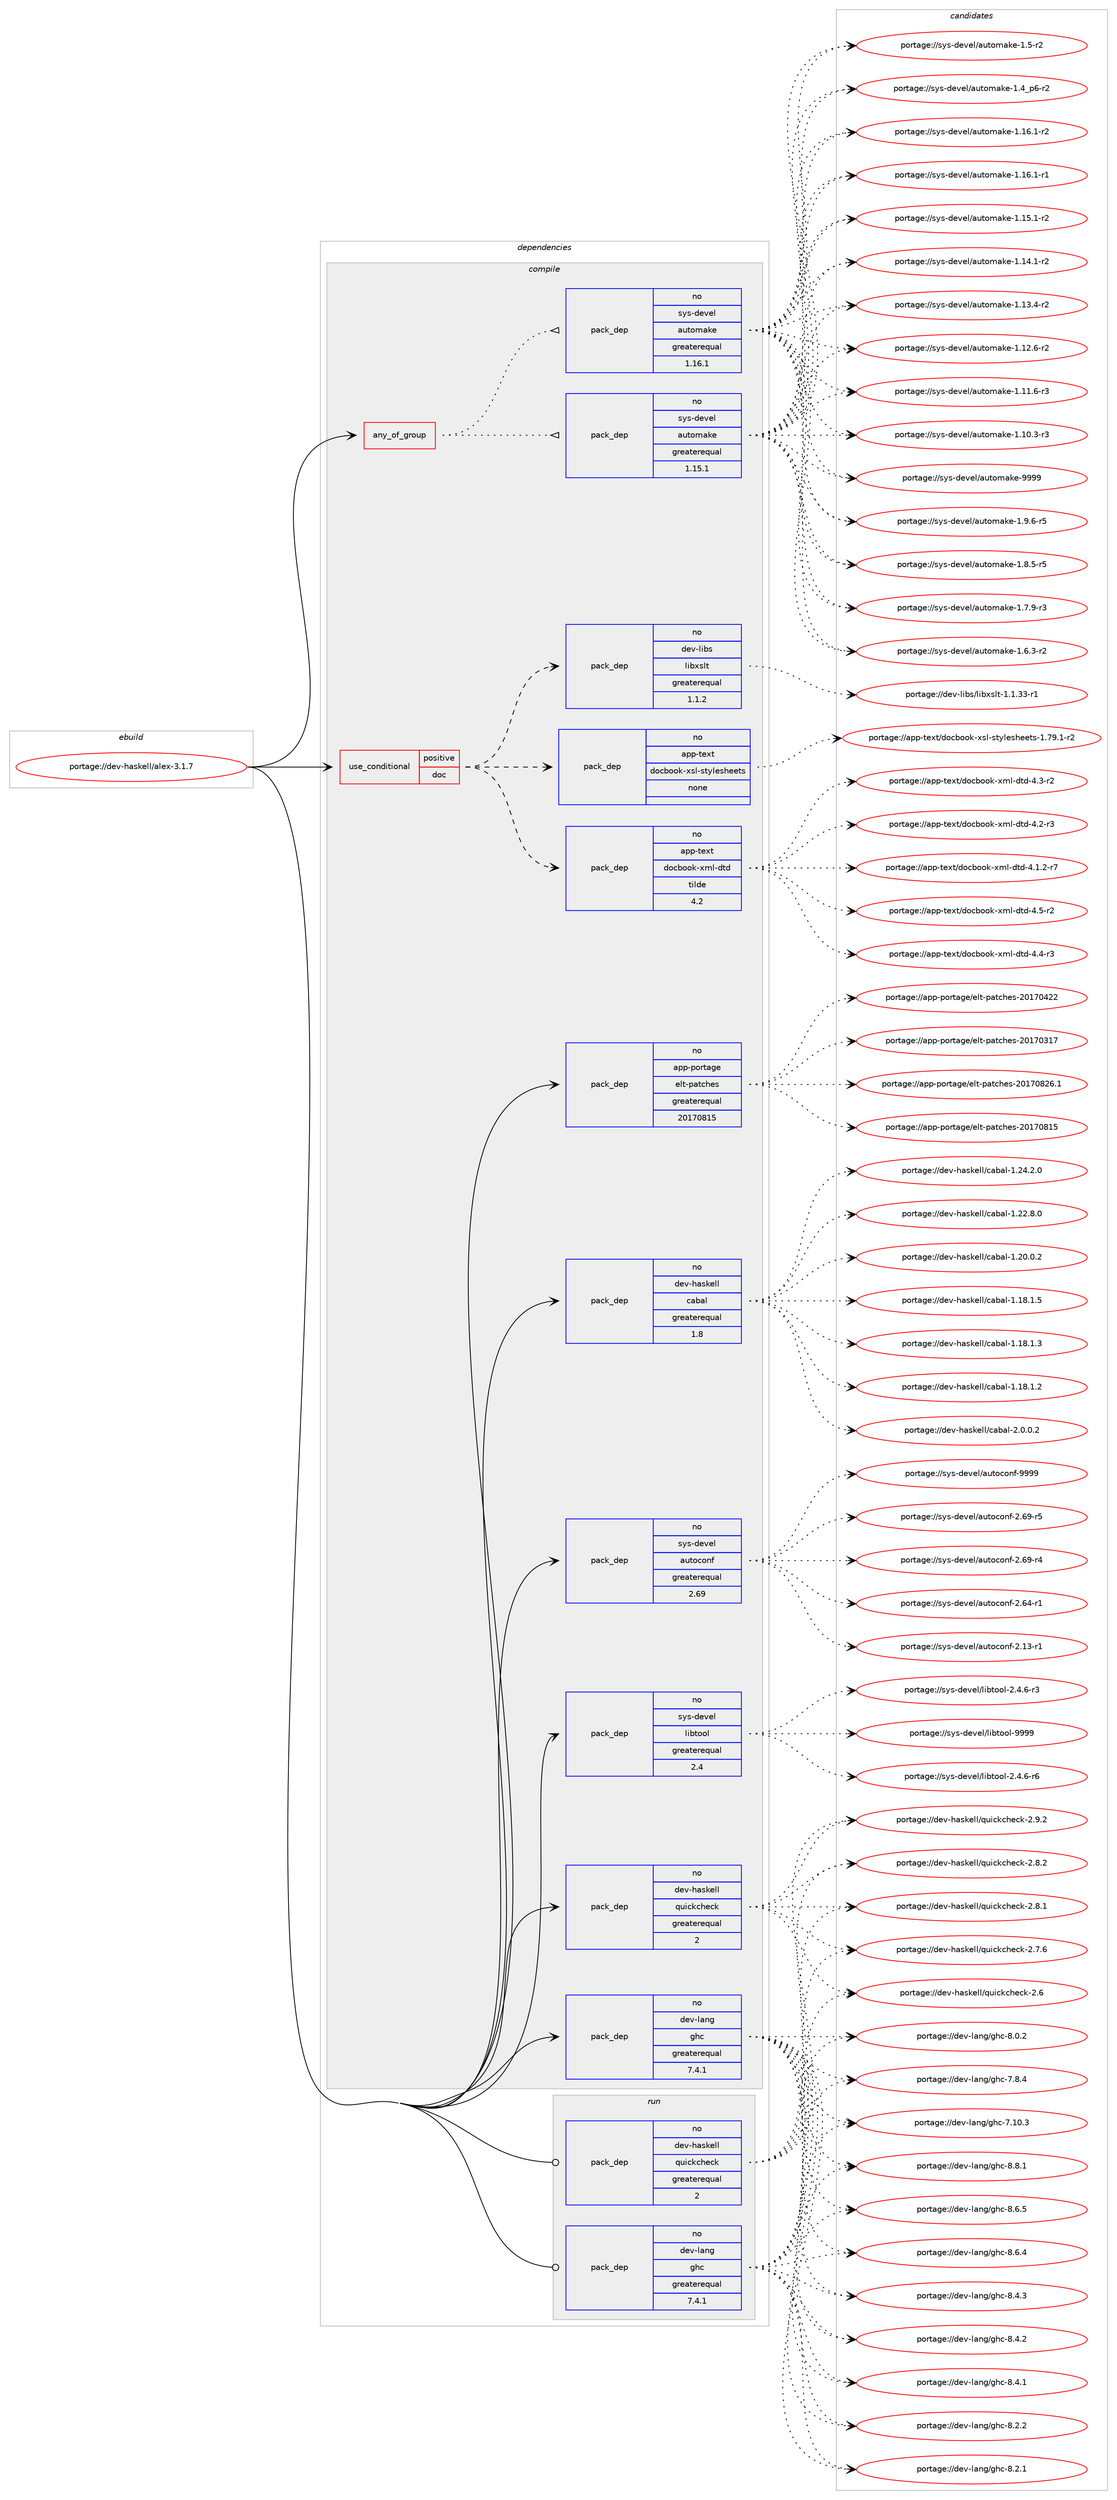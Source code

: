 digraph prolog {

# *************
# Graph options
# *************

newrank=true;
concentrate=true;
compound=true;
graph [rankdir=LR,fontname=Helvetica,fontsize=10,ranksep=1.5];#, ranksep=2.5, nodesep=0.2];
edge  [arrowhead=vee];
node  [fontname=Helvetica,fontsize=10];

# **********
# The ebuild
# **********

subgraph cluster_leftcol {
color=gray;
label=<<i>ebuild</i>>;
id [label="portage://dev-haskell/alex-3.1.7", color=red, width=4, href="../dev-haskell/alex-3.1.7.svg"];
}

# ****************
# The dependencies
# ****************

subgraph cluster_midcol {
color=gray;
label=<<i>dependencies</i>>;
subgraph cluster_compile {
fillcolor="#eeeeee";
style=filled;
label=<<i>compile</i>>;
subgraph any6881 {
dependency572803 [label=<<TABLE BORDER="0" CELLBORDER="1" CELLSPACING="0" CELLPADDING="4"><TR><TD CELLPADDING="10">any_of_group</TD></TR></TABLE>>, shape=none, color=red];subgraph pack430496 {
dependency572804 [label=<<TABLE BORDER="0" CELLBORDER="1" CELLSPACING="0" CELLPADDING="4" WIDTH="220"><TR><TD ROWSPAN="6" CELLPADDING="30">pack_dep</TD></TR><TR><TD WIDTH="110">no</TD></TR><TR><TD>sys-devel</TD></TR><TR><TD>automake</TD></TR><TR><TD>greaterequal</TD></TR><TR><TD>1.16.1</TD></TR></TABLE>>, shape=none, color=blue];
}
dependency572803:e -> dependency572804:w [weight=20,style="dotted",arrowhead="oinv"];
subgraph pack430497 {
dependency572805 [label=<<TABLE BORDER="0" CELLBORDER="1" CELLSPACING="0" CELLPADDING="4" WIDTH="220"><TR><TD ROWSPAN="6" CELLPADDING="30">pack_dep</TD></TR><TR><TD WIDTH="110">no</TD></TR><TR><TD>sys-devel</TD></TR><TR><TD>automake</TD></TR><TR><TD>greaterequal</TD></TR><TR><TD>1.15.1</TD></TR></TABLE>>, shape=none, color=blue];
}
dependency572803:e -> dependency572805:w [weight=20,style="dotted",arrowhead="oinv"];
}
id:e -> dependency572803:w [weight=20,style="solid",arrowhead="vee"];
subgraph cond135189 {
dependency572806 [label=<<TABLE BORDER="0" CELLBORDER="1" CELLSPACING="0" CELLPADDING="4"><TR><TD ROWSPAN="3" CELLPADDING="10">use_conditional</TD></TR><TR><TD>positive</TD></TR><TR><TD>doc</TD></TR></TABLE>>, shape=none, color=red];
subgraph pack430498 {
dependency572807 [label=<<TABLE BORDER="0" CELLBORDER="1" CELLSPACING="0" CELLPADDING="4" WIDTH="220"><TR><TD ROWSPAN="6" CELLPADDING="30">pack_dep</TD></TR><TR><TD WIDTH="110">no</TD></TR><TR><TD>app-text</TD></TR><TR><TD>docbook-xml-dtd</TD></TR><TR><TD>tilde</TD></TR><TR><TD>4.2</TD></TR></TABLE>>, shape=none, color=blue];
}
dependency572806:e -> dependency572807:w [weight=20,style="dashed",arrowhead="vee"];
subgraph pack430499 {
dependency572808 [label=<<TABLE BORDER="0" CELLBORDER="1" CELLSPACING="0" CELLPADDING="4" WIDTH="220"><TR><TD ROWSPAN="6" CELLPADDING="30">pack_dep</TD></TR><TR><TD WIDTH="110">no</TD></TR><TR><TD>app-text</TD></TR><TR><TD>docbook-xsl-stylesheets</TD></TR><TR><TD>none</TD></TR><TR><TD></TD></TR></TABLE>>, shape=none, color=blue];
}
dependency572806:e -> dependency572808:w [weight=20,style="dashed",arrowhead="vee"];
subgraph pack430500 {
dependency572809 [label=<<TABLE BORDER="0" CELLBORDER="1" CELLSPACING="0" CELLPADDING="4" WIDTH="220"><TR><TD ROWSPAN="6" CELLPADDING="30">pack_dep</TD></TR><TR><TD WIDTH="110">no</TD></TR><TR><TD>dev-libs</TD></TR><TR><TD>libxslt</TD></TR><TR><TD>greaterequal</TD></TR><TR><TD>1.1.2</TD></TR></TABLE>>, shape=none, color=blue];
}
dependency572806:e -> dependency572809:w [weight=20,style="dashed",arrowhead="vee"];
}
id:e -> dependency572806:w [weight=20,style="solid",arrowhead="vee"];
subgraph pack430501 {
dependency572810 [label=<<TABLE BORDER="0" CELLBORDER="1" CELLSPACING="0" CELLPADDING="4" WIDTH="220"><TR><TD ROWSPAN="6" CELLPADDING="30">pack_dep</TD></TR><TR><TD WIDTH="110">no</TD></TR><TR><TD>app-portage</TD></TR><TR><TD>elt-patches</TD></TR><TR><TD>greaterequal</TD></TR><TR><TD>20170815</TD></TR></TABLE>>, shape=none, color=blue];
}
id:e -> dependency572810:w [weight=20,style="solid",arrowhead="vee"];
subgraph pack430502 {
dependency572811 [label=<<TABLE BORDER="0" CELLBORDER="1" CELLSPACING="0" CELLPADDING="4" WIDTH="220"><TR><TD ROWSPAN="6" CELLPADDING="30">pack_dep</TD></TR><TR><TD WIDTH="110">no</TD></TR><TR><TD>dev-haskell</TD></TR><TR><TD>cabal</TD></TR><TR><TD>greaterequal</TD></TR><TR><TD>1.8</TD></TR></TABLE>>, shape=none, color=blue];
}
id:e -> dependency572811:w [weight=20,style="solid",arrowhead="vee"];
subgraph pack430503 {
dependency572812 [label=<<TABLE BORDER="0" CELLBORDER="1" CELLSPACING="0" CELLPADDING="4" WIDTH="220"><TR><TD ROWSPAN="6" CELLPADDING="30">pack_dep</TD></TR><TR><TD WIDTH="110">no</TD></TR><TR><TD>dev-haskell</TD></TR><TR><TD>quickcheck</TD></TR><TR><TD>greaterequal</TD></TR><TR><TD>2</TD></TR></TABLE>>, shape=none, color=blue];
}
id:e -> dependency572812:w [weight=20,style="solid",arrowhead="vee"];
subgraph pack430504 {
dependency572813 [label=<<TABLE BORDER="0" CELLBORDER="1" CELLSPACING="0" CELLPADDING="4" WIDTH="220"><TR><TD ROWSPAN="6" CELLPADDING="30">pack_dep</TD></TR><TR><TD WIDTH="110">no</TD></TR><TR><TD>dev-lang</TD></TR><TR><TD>ghc</TD></TR><TR><TD>greaterequal</TD></TR><TR><TD>7.4.1</TD></TR></TABLE>>, shape=none, color=blue];
}
id:e -> dependency572813:w [weight=20,style="solid",arrowhead="vee"];
subgraph pack430505 {
dependency572814 [label=<<TABLE BORDER="0" CELLBORDER="1" CELLSPACING="0" CELLPADDING="4" WIDTH="220"><TR><TD ROWSPAN="6" CELLPADDING="30">pack_dep</TD></TR><TR><TD WIDTH="110">no</TD></TR><TR><TD>sys-devel</TD></TR><TR><TD>autoconf</TD></TR><TR><TD>greaterequal</TD></TR><TR><TD>2.69</TD></TR></TABLE>>, shape=none, color=blue];
}
id:e -> dependency572814:w [weight=20,style="solid",arrowhead="vee"];
subgraph pack430506 {
dependency572815 [label=<<TABLE BORDER="0" CELLBORDER="1" CELLSPACING="0" CELLPADDING="4" WIDTH="220"><TR><TD ROWSPAN="6" CELLPADDING="30">pack_dep</TD></TR><TR><TD WIDTH="110">no</TD></TR><TR><TD>sys-devel</TD></TR><TR><TD>libtool</TD></TR><TR><TD>greaterequal</TD></TR><TR><TD>2.4</TD></TR></TABLE>>, shape=none, color=blue];
}
id:e -> dependency572815:w [weight=20,style="solid",arrowhead="vee"];
}
subgraph cluster_compileandrun {
fillcolor="#eeeeee";
style=filled;
label=<<i>compile and run</i>>;
}
subgraph cluster_run {
fillcolor="#eeeeee";
style=filled;
label=<<i>run</i>>;
subgraph pack430507 {
dependency572816 [label=<<TABLE BORDER="0" CELLBORDER="1" CELLSPACING="0" CELLPADDING="4" WIDTH="220"><TR><TD ROWSPAN="6" CELLPADDING="30">pack_dep</TD></TR><TR><TD WIDTH="110">no</TD></TR><TR><TD>dev-haskell</TD></TR><TR><TD>quickcheck</TD></TR><TR><TD>greaterequal</TD></TR><TR><TD>2</TD></TR></TABLE>>, shape=none, color=blue];
}
id:e -> dependency572816:w [weight=20,style="solid",arrowhead="odot"];
subgraph pack430508 {
dependency572817 [label=<<TABLE BORDER="0" CELLBORDER="1" CELLSPACING="0" CELLPADDING="4" WIDTH="220"><TR><TD ROWSPAN="6" CELLPADDING="30">pack_dep</TD></TR><TR><TD WIDTH="110">no</TD></TR><TR><TD>dev-lang</TD></TR><TR><TD>ghc</TD></TR><TR><TD>greaterequal</TD></TR><TR><TD>7.4.1</TD></TR></TABLE>>, shape=none, color=blue];
}
id:e -> dependency572817:w [weight=20,style="solid",arrowhead="odot"];
}
}

# **************
# The candidates
# **************

subgraph cluster_choices {
rank=same;
color=gray;
label=<<i>candidates</i>>;

subgraph choice430496 {
color=black;
nodesep=1;
choice115121115451001011181011084797117116111109971071014557575757 [label="portage://sys-devel/automake-9999", color=red, width=4,href="../sys-devel/automake-9999.svg"];
choice115121115451001011181011084797117116111109971071014549465746544511453 [label="portage://sys-devel/automake-1.9.6-r5", color=red, width=4,href="../sys-devel/automake-1.9.6-r5.svg"];
choice115121115451001011181011084797117116111109971071014549465646534511453 [label="portage://sys-devel/automake-1.8.5-r5", color=red, width=4,href="../sys-devel/automake-1.8.5-r5.svg"];
choice115121115451001011181011084797117116111109971071014549465546574511451 [label="portage://sys-devel/automake-1.7.9-r3", color=red, width=4,href="../sys-devel/automake-1.7.9-r3.svg"];
choice115121115451001011181011084797117116111109971071014549465446514511450 [label="portage://sys-devel/automake-1.6.3-r2", color=red, width=4,href="../sys-devel/automake-1.6.3-r2.svg"];
choice11512111545100101118101108479711711611110997107101454946534511450 [label="portage://sys-devel/automake-1.5-r2", color=red, width=4,href="../sys-devel/automake-1.5-r2.svg"];
choice115121115451001011181011084797117116111109971071014549465295112544511450 [label="portage://sys-devel/automake-1.4_p6-r2", color=red, width=4,href="../sys-devel/automake-1.4_p6-r2.svg"];
choice11512111545100101118101108479711711611110997107101454946495446494511450 [label="portage://sys-devel/automake-1.16.1-r2", color=red, width=4,href="../sys-devel/automake-1.16.1-r2.svg"];
choice11512111545100101118101108479711711611110997107101454946495446494511449 [label="portage://sys-devel/automake-1.16.1-r1", color=red, width=4,href="../sys-devel/automake-1.16.1-r1.svg"];
choice11512111545100101118101108479711711611110997107101454946495346494511450 [label="portage://sys-devel/automake-1.15.1-r2", color=red, width=4,href="../sys-devel/automake-1.15.1-r2.svg"];
choice11512111545100101118101108479711711611110997107101454946495246494511450 [label="portage://sys-devel/automake-1.14.1-r2", color=red, width=4,href="../sys-devel/automake-1.14.1-r2.svg"];
choice11512111545100101118101108479711711611110997107101454946495146524511450 [label="portage://sys-devel/automake-1.13.4-r2", color=red, width=4,href="../sys-devel/automake-1.13.4-r2.svg"];
choice11512111545100101118101108479711711611110997107101454946495046544511450 [label="portage://sys-devel/automake-1.12.6-r2", color=red, width=4,href="../sys-devel/automake-1.12.6-r2.svg"];
choice11512111545100101118101108479711711611110997107101454946494946544511451 [label="portage://sys-devel/automake-1.11.6-r3", color=red, width=4,href="../sys-devel/automake-1.11.6-r3.svg"];
choice11512111545100101118101108479711711611110997107101454946494846514511451 [label="portage://sys-devel/automake-1.10.3-r3", color=red, width=4,href="../sys-devel/automake-1.10.3-r3.svg"];
dependency572804:e -> choice115121115451001011181011084797117116111109971071014557575757:w [style=dotted,weight="100"];
dependency572804:e -> choice115121115451001011181011084797117116111109971071014549465746544511453:w [style=dotted,weight="100"];
dependency572804:e -> choice115121115451001011181011084797117116111109971071014549465646534511453:w [style=dotted,weight="100"];
dependency572804:e -> choice115121115451001011181011084797117116111109971071014549465546574511451:w [style=dotted,weight="100"];
dependency572804:e -> choice115121115451001011181011084797117116111109971071014549465446514511450:w [style=dotted,weight="100"];
dependency572804:e -> choice11512111545100101118101108479711711611110997107101454946534511450:w [style=dotted,weight="100"];
dependency572804:e -> choice115121115451001011181011084797117116111109971071014549465295112544511450:w [style=dotted,weight="100"];
dependency572804:e -> choice11512111545100101118101108479711711611110997107101454946495446494511450:w [style=dotted,weight="100"];
dependency572804:e -> choice11512111545100101118101108479711711611110997107101454946495446494511449:w [style=dotted,weight="100"];
dependency572804:e -> choice11512111545100101118101108479711711611110997107101454946495346494511450:w [style=dotted,weight="100"];
dependency572804:e -> choice11512111545100101118101108479711711611110997107101454946495246494511450:w [style=dotted,weight="100"];
dependency572804:e -> choice11512111545100101118101108479711711611110997107101454946495146524511450:w [style=dotted,weight="100"];
dependency572804:e -> choice11512111545100101118101108479711711611110997107101454946495046544511450:w [style=dotted,weight="100"];
dependency572804:e -> choice11512111545100101118101108479711711611110997107101454946494946544511451:w [style=dotted,weight="100"];
dependency572804:e -> choice11512111545100101118101108479711711611110997107101454946494846514511451:w [style=dotted,weight="100"];
}
subgraph choice430497 {
color=black;
nodesep=1;
choice115121115451001011181011084797117116111109971071014557575757 [label="portage://sys-devel/automake-9999", color=red, width=4,href="../sys-devel/automake-9999.svg"];
choice115121115451001011181011084797117116111109971071014549465746544511453 [label="portage://sys-devel/automake-1.9.6-r5", color=red, width=4,href="../sys-devel/automake-1.9.6-r5.svg"];
choice115121115451001011181011084797117116111109971071014549465646534511453 [label="portage://sys-devel/automake-1.8.5-r5", color=red, width=4,href="../sys-devel/automake-1.8.5-r5.svg"];
choice115121115451001011181011084797117116111109971071014549465546574511451 [label="portage://sys-devel/automake-1.7.9-r3", color=red, width=4,href="../sys-devel/automake-1.7.9-r3.svg"];
choice115121115451001011181011084797117116111109971071014549465446514511450 [label="portage://sys-devel/automake-1.6.3-r2", color=red, width=4,href="../sys-devel/automake-1.6.3-r2.svg"];
choice11512111545100101118101108479711711611110997107101454946534511450 [label="portage://sys-devel/automake-1.5-r2", color=red, width=4,href="../sys-devel/automake-1.5-r2.svg"];
choice115121115451001011181011084797117116111109971071014549465295112544511450 [label="portage://sys-devel/automake-1.4_p6-r2", color=red, width=4,href="../sys-devel/automake-1.4_p6-r2.svg"];
choice11512111545100101118101108479711711611110997107101454946495446494511450 [label="portage://sys-devel/automake-1.16.1-r2", color=red, width=4,href="../sys-devel/automake-1.16.1-r2.svg"];
choice11512111545100101118101108479711711611110997107101454946495446494511449 [label="portage://sys-devel/automake-1.16.1-r1", color=red, width=4,href="../sys-devel/automake-1.16.1-r1.svg"];
choice11512111545100101118101108479711711611110997107101454946495346494511450 [label="portage://sys-devel/automake-1.15.1-r2", color=red, width=4,href="../sys-devel/automake-1.15.1-r2.svg"];
choice11512111545100101118101108479711711611110997107101454946495246494511450 [label="portage://sys-devel/automake-1.14.1-r2", color=red, width=4,href="../sys-devel/automake-1.14.1-r2.svg"];
choice11512111545100101118101108479711711611110997107101454946495146524511450 [label="portage://sys-devel/automake-1.13.4-r2", color=red, width=4,href="../sys-devel/automake-1.13.4-r2.svg"];
choice11512111545100101118101108479711711611110997107101454946495046544511450 [label="portage://sys-devel/automake-1.12.6-r2", color=red, width=4,href="../sys-devel/automake-1.12.6-r2.svg"];
choice11512111545100101118101108479711711611110997107101454946494946544511451 [label="portage://sys-devel/automake-1.11.6-r3", color=red, width=4,href="../sys-devel/automake-1.11.6-r3.svg"];
choice11512111545100101118101108479711711611110997107101454946494846514511451 [label="portage://sys-devel/automake-1.10.3-r3", color=red, width=4,href="../sys-devel/automake-1.10.3-r3.svg"];
dependency572805:e -> choice115121115451001011181011084797117116111109971071014557575757:w [style=dotted,weight="100"];
dependency572805:e -> choice115121115451001011181011084797117116111109971071014549465746544511453:w [style=dotted,weight="100"];
dependency572805:e -> choice115121115451001011181011084797117116111109971071014549465646534511453:w [style=dotted,weight="100"];
dependency572805:e -> choice115121115451001011181011084797117116111109971071014549465546574511451:w [style=dotted,weight="100"];
dependency572805:e -> choice115121115451001011181011084797117116111109971071014549465446514511450:w [style=dotted,weight="100"];
dependency572805:e -> choice11512111545100101118101108479711711611110997107101454946534511450:w [style=dotted,weight="100"];
dependency572805:e -> choice115121115451001011181011084797117116111109971071014549465295112544511450:w [style=dotted,weight="100"];
dependency572805:e -> choice11512111545100101118101108479711711611110997107101454946495446494511450:w [style=dotted,weight="100"];
dependency572805:e -> choice11512111545100101118101108479711711611110997107101454946495446494511449:w [style=dotted,weight="100"];
dependency572805:e -> choice11512111545100101118101108479711711611110997107101454946495346494511450:w [style=dotted,weight="100"];
dependency572805:e -> choice11512111545100101118101108479711711611110997107101454946495246494511450:w [style=dotted,weight="100"];
dependency572805:e -> choice11512111545100101118101108479711711611110997107101454946495146524511450:w [style=dotted,weight="100"];
dependency572805:e -> choice11512111545100101118101108479711711611110997107101454946495046544511450:w [style=dotted,weight="100"];
dependency572805:e -> choice11512111545100101118101108479711711611110997107101454946494946544511451:w [style=dotted,weight="100"];
dependency572805:e -> choice11512111545100101118101108479711711611110997107101454946494846514511451:w [style=dotted,weight="100"];
}
subgraph choice430498 {
color=black;
nodesep=1;
choice97112112451161011201164710011199981111111074512010910845100116100455246534511450 [label="portage://app-text/docbook-xml-dtd-4.5-r2", color=red, width=4,href="../app-text/docbook-xml-dtd-4.5-r2.svg"];
choice97112112451161011201164710011199981111111074512010910845100116100455246524511451 [label="portage://app-text/docbook-xml-dtd-4.4-r3", color=red, width=4,href="../app-text/docbook-xml-dtd-4.4-r3.svg"];
choice97112112451161011201164710011199981111111074512010910845100116100455246514511450 [label="portage://app-text/docbook-xml-dtd-4.3-r2", color=red, width=4,href="../app-text/docbook-xml-dtd-4.3-r2.svg"];
choice97112112451161011201164710011199981111111074512010910845100116100455246504511451 [label="portage://app-text/docbook-xml-dtd-4.2-r3", color=red, width=4,href="../app-text/docbook-xml-dtd-4.2-r3.svg"];
choice971121124511610112011647100111999811111110745120109108451001161004552464946504511455 [label="portage://app-text/docbook-xml-dtd-4.1.2-r7", color=red, width=4,href="../app-text/docbook-xml-dtd-4.1.2-r7.svg"];
dependency572807:e -> choice97112112451161011201164710011199981111111074512010910845100116100455246534511450:w [style=dotted,weight="100"];
dependency572807:e -> choice97112112451161011201164710011199981111111074512010910845100116100455246524511451:w [style=dotted,weight="100"];
dependency572807:e -> choice97112112451161011201164710011199981111111074512010910845100116100455246514511450:w [style=dotted,weight="100"];
dependency572807:e -> choice97112112451161011201164710011199981111111074512010910845100116100455246504511451:w [style=dotted,weight="100"];
dependency572807:e -> choice971121124511610112011647100111999811111110745120109108451001161004552464946504511455:w [style=dotted,weight="100"];
}
subgraph choice430499 {
color=black;
nodesep=1;
choice97112112451161011201164710011199981111111074512011510845115116121108101115104101101116115454946555746494511450 [label="portage://app-text/docbook-xsl-stylesheets-1.79.1-r2", color=red, width=4,href="../app-text/docbook-xsl-stylesheets-1.79.1-r2.svg"];
dependency572808:e -> choice97112112451161011201164710011199981111111074512011510845115116121108101115104101101116115454946555746494511450:w [style=dotted,weight="100"];
}
subgraph choice430500 {
color=black;
nodesep=1;
choice10010111845108105981154710810598120115108116454946494651514511449 [label="portage://dev-libs/libxslt-1.1.33-r1", color=red, width=4,href="../dev-libs/libxslt-1.1.33-r1.svg"];
dependency572809:e -> choice10010111845108105981154710810598120115108116454946494651514511449:w [style=dotted,weight="100"];
}
subgraph choice430501 {
color=black;
nodesep=1;
choice971121124511211111411697103101471011081164511297116991041011154550484955485650544649 [label="portage://app-portage/elt-patches-20170826.1", color=red, width=4,href="../app-portage/elt-patches-20170826.1.svg"];
choice97112112451121111141169710310147101108116451129711699104101115455048495548564953 [label="portage://app-portage/elt-patches-20170815", color=red, width=4,href="../app-portage/elt-patches-20170815.svg"];
choice97112112451121111141169710310147101108116451129711699104101115455048495548525050 [label="portage://app-portage/elt-patches-20170422", color=red, width=4,href="../app-portage/elt-patches-20170422.svg"];
choice97112112451121111141169710310147101108116451129711699104101115455048495548514955 [label="portage://app-portage/elt-patches-20170317", color=red, width=4,href="../app-portage/elt-patches-20170317.svg"];
dependency572810:e -> choice971121124511211111411697103101471011081164511297116991041011154550484955485650544649:w [style=dotted,weight="100"];
dependency572810:e -> choice97112112451121111141169710310147101108116451129711699104101115455048495548564953:w [style=dotted,weight="100"];
dependency572810:e -> choice97112112451121111141169710310147101108116451129711699104101115455048495548525050:w [style=dotted,weight="100"];
dependency572810:e -> choice97112112451121111141169710310147101108116451129711699104101115455048495548514955:w [style=dotted,weight="100"];
}
subgraph choice430502 {
color=black;
nodesep=1;
choice100101118451049711510710110810847999798971084550464846484650 [label="portage://dev-haskell/cabal-2.0.0.2", color=red, width=4,href="../dev-haskell/cabal-2.0.0.2.svg"];
choice10010111845104971151071011081084799979897108454946505246504648 [label="portage://dev-haskell/cabal-1.24.2.0", color=red, width=4,href="../dev-haskell/cabal-1.24.2.0.svg"];
choice10010111845104971151071011081084799979897108454946505046564648 [label="portage://dev-haskell/cabal-1.22.8.0", color=red, width=4,href="../dev-haskell/cabal-1.22.8.0.svg"];
choice10010111845104971151071011081084799979897108454946504846484650 [label="portage://dev-haskell/cabal-1.20.0.2", color=red, width=4,href="../dev-haskell/cabal-1.20.0.2.svg"];
choice10010111845104971151071011081084799979897108454946495646494653 [label="portage://dev-haskell/cabal-1.18.1.5", color=red, width=4,href="../dev-haskell/cabal-1.18.1.5.svg"];
choice10010111845104971151071011081084799979897108454946495646494651 [label="portage://dev-haskell/cabal-1.18.1.3", color=red, width=4,href="../dev-haskell/cabal-1.18.1.3.svg"];
choice10010111845104971151071011081084799979897108454946495646494650 [label="portage://dev-haskell/cabal-1.18.1.2", color=red, width=4,href="../dev-haskell/cabal-1.18.1.2.svg"];
dependency572811:e -> choice100101118451049711510710110810847999798971084550464846484650:w [style=dotted,weight="100"];
dependency572811:e -> choice10010111845104971151071011081084799979897108454946505246504648:w [style=dotted,weight="100"];
dependency572811:e -> choice10010111845104971151071011081084799979897108454946505046564648:w [style=dotted,weight="100"];
dependency572811:e -> choice10010111845104971151071011081084799979897108454946504846484650:w [style=dotted,weight="100"];
dependency572811:e -> choice10010111845104971151071011081084799979897108454946495646494653:w [style=dotted,weight="100"];
dependency572811:e -> choice10010111845104971151071011081084799979897108454946495646494651:w [style=dotted,weight="100"];
dependency572811:e -> choice10010111845104971151071011081084799979897108454946495646494650:w [style=dotted,weight="100"];
}
subgraph choice430503 {
color=black;
nodesep=1;
choice100101118451049711510710110810847113117105991079910410199107455046574650 [label="portage://dev-haskell/quickcheck-2.9.2", color=red, width=4,href="../dev-haskell/quickcheck-2.9.2.svg"];
choice100101118451049711510710110810847113117105991079910410199107455046564650 [label="portage://dev-haskell/quickcheck-2.8.2", color=red, width=4,href="../dev-haskell/quickcheck-2.8.2.svg"];
choice100101118451049711510710110810847113117105991079910410199107455046564649 [label="portage://dev-haskell/quickcheck-2.8.1", color=red, width=4,href="../dev-haskell/quickcheck-2.8.1.svg"];
choice100101118451049711510710110810847113117105991079910410199107455046554654 [label="portage://dev-haskell/quickcheck-2.7.6", color=red, width=4,href="../dev-haskell/quickcheck-2.7.6.svg"];
choice10010111845104971151071011081084711311710599107991041019910745504654 [label="portage://dev-haskell/quickcheck-2.6", color=red, width=4,href="../dev-haskell/quickcheck-2.6.svg"];
dependency572812:e -> choice100101118451049711510710110810847113117105991079910410199107455046574650:w [style=dotted,weight="100"];
dependency572812:e -> choice100101118451049711510710110810847113117105991079910410199107455046564650:w [style=dotted,weight="100"];
dependency572812:e -> choice100101118451049711510710110810847113117105991079910410199107455046564649:w [style=dotted,weight="100"];
dependency572812:e -> choice100101118451049711510710110810847113117105991079910410199107455046554654:w [style=dotted,weight="100"];
dependency572812:e -> choice10010111845104971151071011081084711311710599107991041019910745504654:w [style=dotted,weight="100"];
}
subgraph choice430504 {
color=black;
nodesep=1;
choice10010111845108971101034710310499455646564649 [label="portage://dev-lang/ghc-8.8.1", color=red, width=4,href="../dev-lang/ghc-8.8.1.svg"];
choice10010111845108971101034710310499455646544653 [label="portage://dev-lang/ghc-8.6.5", color=red, width=4,href="../dev-lang/ghc-8.6.5.svg"];
choice10010111845108971101034710310499455646544652 [label="portage://dev-lang/ghc-8.6.4", color=red, width=4,href="../dev-lang/ghc-8.6.4.svg"];
choice10010111845108971101034710310499455646524651 [label="portage://dev-lang/ghc-8.4.3", color=red, width=4,href="../dev-lang/ghc-8.4.3.svg"];
choice10010111845108971101034710310499455646524650 [label="portage://dev-lang/ghc-8.4.2", color=red, width=4,href="../dev-lang/ghc-8.4.2.svg"];
choice10010111845108971101034710310499455646524649 [label="portage://dev-lang/ghc-8.4.1", color=red, width=4,href="../dev-lang/ghc-8.4.1.svg"];
choice10010111845108971101034710310499455646504650 [label="portage://dev-lang/ghc-8.2.2", color=red, width=4,href="../dev-lang/ghc-8.2.2.svg"];
choice10010111845108971101034710310499455646504649 [label="portage://dev-lang/ghc-8.2.1", color=red, width=4,href="../dev-lang/ghc-8.2.1.svg"];
choice10010111845108971101034710310499455646484650 [label="portage://dev-lang/ghc-8.0.2", color=red, width=4,href="../dev-lang/ghc-8.0.2.svg"];
choice10010111845108971101034710310499455546564652 [label="portage://dev-lang/ghc-7.8.4", color=red, width=4,href="../dev-lang/ghc-7.8.4.svg"];
choice1001011184510897110103471031049945554649484651 [label="portage://dev-lang/ghc-7.10.3", color=red, width=4,href="../dev-lang/ghc-7.10.3.svg"];
dependency572813:e -> choice10010111845108971101034710310499455646564649:w [style=dotted,weight="100"];
dependency572813:e -> choice10010111845108971101034710310499455646544653:w [style=dotted,weight="100"];
dependency572813:e -> choice10010111845108971101034710310499455646544652:w [style=dotted,weight="100"];
dependency572813:e -> choice10010111845108971101034710310499455646524651:w [style=dotted,weight="100"];
dependency572813:e -> choice10010111845108971101034710310499455646524650:w [style=dotted,weight="100"];
dependency572813:e -> choice10010111845108971101034710310499455646524649:w [style=dotted,weight="100"];
dependency572813:e -> choice10010111845108971101034710310499455646504650:w [style=dotted,weight="100"];
dependency572813:e -> choice10010111845108971101034710310499455646504649:w [style=dotted,weight="100"];
dependency572813:e -> choice10010111845108971101034710310499455646484650:w [style=dotted,weight="100"];
dependency572813:e -> choice10010111845108971101034710310499455546564652:w [style=dotted,weight="100"];
dependency572813:e -> choice1001011184510897110103471031049945554649484651:w [style=dotted,weight="100"];
}
subgraph choice430505 {
color=black;
nodesep=1;
choice115121115451001011181011084797117116111991111101024557575757 [label="portage://sys-devel/autoconf-9999", color=red, width=4,href="../sys-devel/autoconf-9999.svg"];
choice1151211154510010111810110847971171161119911111010245504654574511453 [label="portage://sys-devel/autoconf-2.69-r5", color=red, width=4,href="../sys-devel/autoconf-2.69-r5.svg"];
choice1151211154510010111810110847971171161119911111010245504654574511452 [label="portage://sys-devel/autoconf-2.69-r4", color=red, width=4,href="../sys-devel/autoconf-2.69-r4.svg"];
choice1151211154510010111810110847971171161119911111010245504654524511449 [label="portage://sys-devel/autoconf-2.64-r1", color=red, width=4,href="../sys-devel/autoconf-2.64-r1.svg"];
choice1151211154510010111810110847971171161119911111010245504649514511449 [label="portage://sys-devel/autoconf-2.13-r1", color=red, width=4,href="../sys-devel/autoconf-2.13-r1.svg"];
dependency572814:e -> choice115121115451001011181011084797117116111991111101024557575757:w [style=dotted,weight="100"];
dependency572814:e -> choice1151211154510010111810110847971171161119911111010245504654574511453:w [style=dotted,weight="100"];
dependency572814:e -> choice1151211154510010111810110847971171161119911111010245504654574511452:w [style=dotted,weight="100"];
dependency572814:e -> choice1151211154510010111810110847971171161119911111010245504654524511449:w [style=dotted,weight="100"];
dependency572814:e -> choice1151211154510010111810110847971171161119911111010245504649514511449:w [style=dotted,weight="100"];
}
subgraph choice430506 {
color=black;
nodesep=1;
choice1151211154510010111810110847108105981161111111084557575757 [label="portage://sys-devel/libtool-9999", color=red, width=4,href="../sys-devel/libtool-9999.svg"];
choice1151211154510010111810110847108105981161111111084550465246544511454 [label="portage://sys-devel/libtool-2.4.6-r6", color=red, width=4,href="../sys-devel/libtool-2.4.6-r6.svg"];
choice1151211154510010111810110847108105981161111111084550465246544511451 [label="portage://sys-devel/libtool-2.4.6-r3", color=red, width=4,href="../sys-devel/libtool-2.4.6-r3.svg"];
dependency572815:e -> choice1151211154510010111810110847108105981161111111084557575757:w [style=dotted,weight="100"];
dependency572815:e -> choice1151211154510010111810110847108105981161111111084550465246544511454:w [style=dotted,weight="100"];
dependency572815:e -> choice1151211154510010111810110847108105981161111111084550465246544511451:w [style=dotted,weight="100"];
}
subgraph choice430507 {
color=black;
nodesep=1;
choice100101118451049711510710110810847113117105991079910410199107455046574650 [label="portage://dev-haskell/quickcheck-2.9.2", color=red, width=4,href="../dev-haskell/quickcheck-2.9.2.svg"];
choice100101118451049711510710110810847113117105991079910410199107455046564650 [label="portage://dev-haskell/quickcheck-2.8.2", color=red, width=4,href="../dev-haskell/quickcheck-2.8.2.svg"];
choice100101118451049711510710110810847113117105991079910410199107455046564649 [label="portage://dev-haskell/quickcheck-2.8.1", color=red, width=4,href="../dev-haskell/quickcheck-2.8.1.svg"];
choice100101118451049711510710110810847113117105991079910410199107455046554654 [label="portage://dev-haskell/quickcheck-2.7.6", color=red, width=4,href="../dev-haskell/quickcheck-2.7.6.svg"];
choice10010111845104971151071011081084711311710599107991041019910745504654 [label="portage://dev-haskell/quickcheck-2.6", color=red, width=4,href="../dev-haskell/quickcheck-2.6.svg"];
dependency572816:e -> choice100101118451049711510710110810847113117105991079910410199107455046574650:w [style=dotted,weight="100"];
dependency572816:e -> choice100101118451049711510710110810847113117105991079910410199107455046564650:w [style=dotted,weight="100"];
dependency572816:e -> choice100101118451049711510710110810847113117105991079910410199107455046564649:w [style=dotted,weight="100"];
dependency572816:e -> choice100101118451049711510710110810847113117105991079910410199107455046554654:w [style=dotted,weight="100"];
dependency572816:e -> choice10010111845104971151071011081084711311710599107991041019910745504654:w [style=dotted,weight="100"];
}
subgraph choice430508 {
color=black;
nodesep=1;
choice10010111845108971101034710310499455646564649 [label="portage://dev-lang/ghc-8.8.1", color=red, width=4,href="../dev-lang/ghc-8.8.1.svg"];
choice10010111845108971101034710310499455646544653 [label="portage://dev-lang/ghc-8.6.5", color=red, width=4,href="../dev-lang/ghc-8.6.5.svg"];
choice10010111845108971101034710310499455646544652 [label="portage://dev-lang/ghc-8.6.4", color=red, width=4,href="../dev-lang/ghc-8.6.4.svg"];
choice10010111845108971101034710310499455646524651 [label="portage://dev-lang/ghc-8.4.3", color=red, width=4,href="../dev-lang/ghc-8.4.3.svg"];
choice10010111845108971101034710310499455646524650 [label="portage://dev-lang/ghc-8.4.2", color=red, width=4,href="../dev-lang/ghc-8.4.2.svg"];
choice10010111845108971101034710310499455646524649 [label="portage://dev-lang/ghc-8.4.1", color=red, width=4,href="../dev-lang/ghc-8.4.1.svg"];
choice10010111845108971101034710310499455646504650 [label="portage://dev-lang/ghc-8.2.2", color=red, width=4,href="../dev-lang/ghc-8.2.2.svg"];
choice10010111845108971101034710310499455646504649 [label="portage://dev-lang/ghc-8.2.1", color=red, width=4,href="../dev-lang/ghc-8.2.1.svg"];
choice10010111845108971101034710310499455646484650 [label="portage://dev-lang/ghc-8.0.2", color=red, width=4,href="../dev-lang/ghc-8.0.2.svg"];
choice10010111845108971101034710310499455546564652 [label="portage://dev-lang/ghc-7.8.4", color=red, width=4,href="../dev-lang/ghc-7.8.4.svg"];
choice1001011184510897110103471031049945554649484651 [label="portage://dev-lang/ghc-7.10.3", color=red, width=4,href="../dev-lang/ghc-7.10.3.svg"];
dependency572817:e -> choice10010111845108971101034710310499455646564649:w [style=dotted,weight="100"];
dependency572817:e -> choice10010111845108971101034710310499455646544653:w [style=dotted,weight="100"];
dependency572817:e -> choice10010111845108971101034710310499455646544652:w [style=dotted,weight="100"];
dependency572817:e -> choice10010111845108971101034710310499455646524651:w [style=dotted,weight="100"];
dependency572817:e -> choice10010111845108971101034710310499455646524650:w [style=dotted,weight="100"];
dependency572817:e -> choice10010111845108971101034710310499455646524649:w [style=dotted,weight="100"];
dependency572817:e -> choice10010111845108971101034710310499455646504650:w [style=dotted,weight="100"];
dependency572817:e -> choice10010111845108971101034710310499455646504649:w [style=dotted,weight="100"];
dependency572817:e -> choice10010111845108971101034710310499455646484650:w [style=dotted,weight="100"];
dependency572817:e -> choice10010111845108971101034710310499455546564652:w [style=dotted,weight="100"];
dependency572817:e -> choice1001011184510897110103471031049945554649484651:w [style=dotted,weight="100"];
}
}

}

